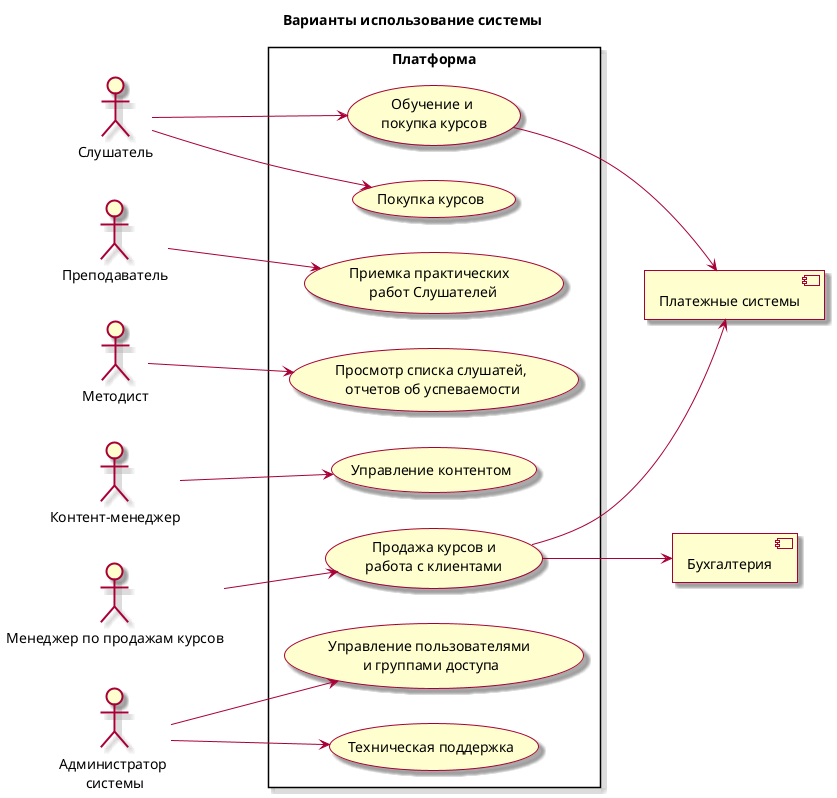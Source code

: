 @startuml
skin rose
left to right direction

title Варианты использование системы 

:Слушатель: as STUDENT
:Преподаватель: as LECTOR
:Методист: as METOD
:Контент-менеджер: as CONTMGR
:Менеджер по продажам курсов: as MGR
:Администратор \nсистемы: as ADMIN

[Платежные системы] as Payments
[Бухгалтерия] as Commercia

rectangle  :Платформа: {

usecase (Обучение и \nпокупка курсов) as UC1
usecase (Покупка курсов) as UC9

usecase (Приемка практических \n работ Слушателей) as UC2
usecase (Просмотр списка слушатей,\n отчетов об успеваемости) as UC3
usecase (Управление контентом) as UC4
usecase (Продажа курсов и\nработа с клиентами) as UC5

usecase (Управление пользователями \nи группами доступа) as UC7
usecase (Техническая поддержка) as UC8
}

STUDENT --> UC1
STUDENT --> UC9

LECTOR --> UC2
METOD--> UC3
CONTMGR--> UC4
MGR --> UC5

UC5 --> Payments
UC1 --> Payments
UC5 --> Commercia

ADMIN --> UC7
ADMIN --> UC8

@enduml
